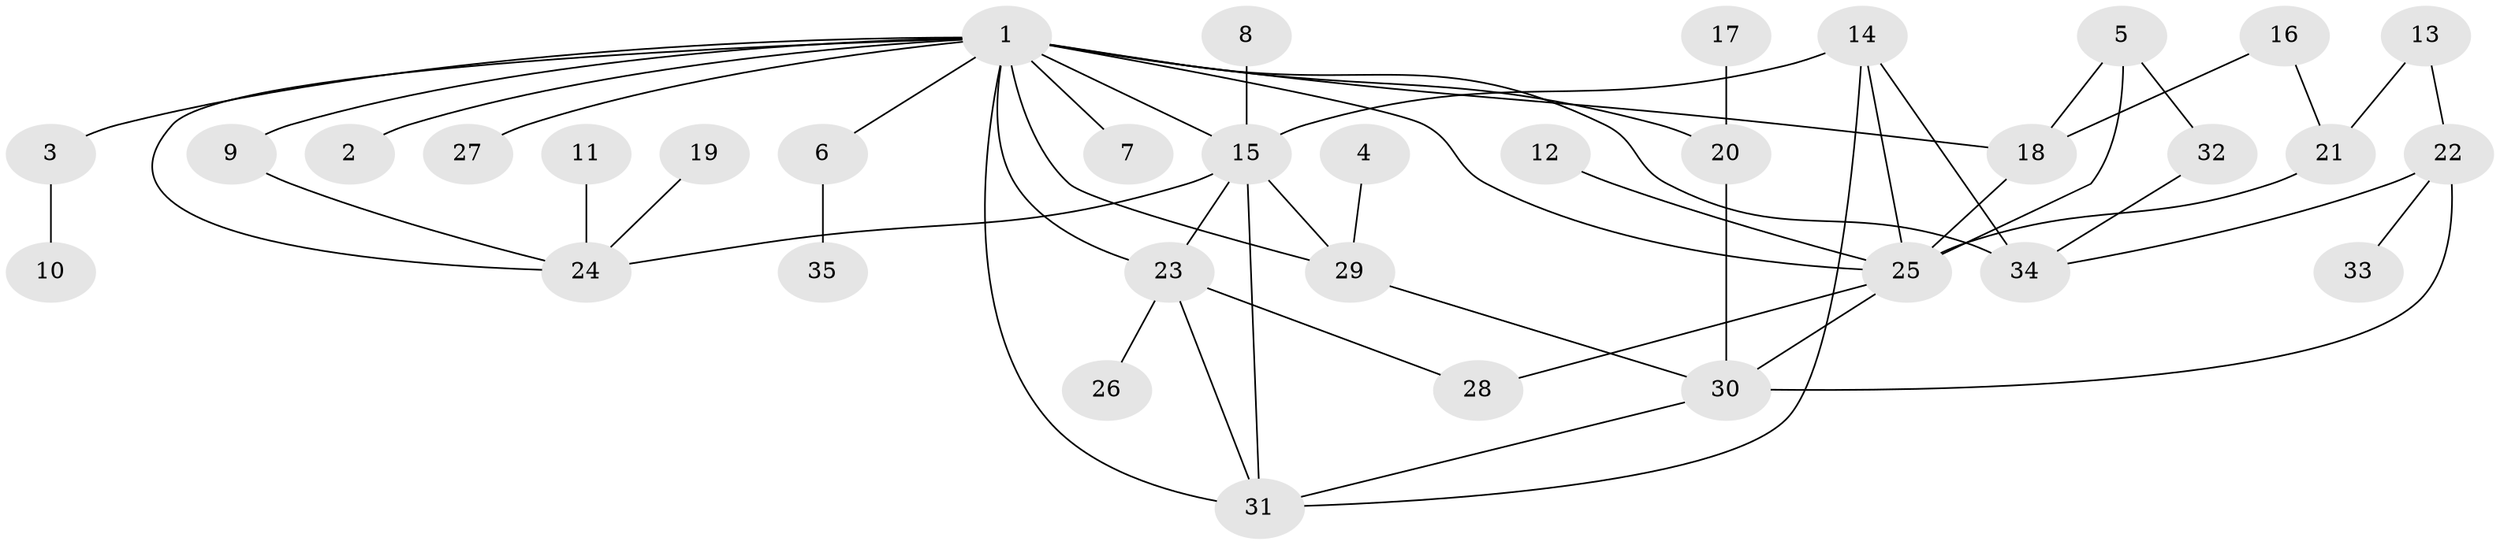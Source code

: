 // original degree distribution, {9: 0.028985507246376812, 3: 0.21739130434782608, 4: 0.14492753623188406, 2: 0.2608695652173913, 1: 0.2898550724637681, 7: 0.028985507246376812, 5: 0.014492753623188406, 6: 0.014492753623188406}
// Generated by graph-tools (version 1.1) at 2025/25/03/09/25 03:25:34]
// undirected, 35 vertices, 53 edges
graph export_dot {
graph [start="1"]
  node [color=gray90,style=filled];
  1;
  2;
  3;
  4;
  5;
  6;
  7;
  8;
  9;
  10;
  11;
  12;
  13;
  14;
  15;
  16;
  17;
  18;
  19;
  20;
  21;
  22;
  23;
  24;
  25;
  26;
  27;
  28;
  29;
  30;
  31;
  32;
  33;
  34;
  35;
  1 -- 2 [weight=1.0];
  1 -- 3 [weight=1.0];
  1 -- 6 [weight=2.0];
  1 -- 7 [weight=1.0];
  1 -- 9 [weight=1.0];
  1 -- 15 [weight=1.0];
  1 -- 18 [weight=2.0];
  1 -- 20 [weight=1.0];
  1 -- 23 [weight=1.0];
  1 -- 24 [weight=1.0];
  1 -- 25 [weight=1.0];
  1 -- 27 [weight=1.0];
  1 -- 29 [weight=1.0];
  1 -- 31 [weight=1.0];
  1 -- 34 [weight=2.0];
  3 -- 10 [weight=1.0];
  4 -- 29 [weight=1.0];
  5 -- 18 [weight=1.0];
  5 -- 25 [weight=1.0];
  5 -- 32 [weight=1.0];
  6 -- 35 [weight=1.0];
  8 -- 15 [weight=1.0];
  9 -- 24 [weight=1.0];
  11 -- 24 [weight=1.0];
  12 -- 25 [weight=1.0];
  13 -- 21 [weight=1.0];
  13 -- 22 [weight=1.0];
  14 -- 15 [weight=1.0];
  14 -- 25 [weight=1.0];
  14 -- 31 [weight=1.0];
  14 -- 34 [weight=1.0];
  15 -- 23 [weight=1.0];
  15 -- 24 [weight=1.0];
  15 -- 29 [weight=2.0];
  15 -- 31 [weight=1.0];
  16 -- 18 [weight=1.0];
  16 -- 21 [weight=1.0];
  17 -- 20 [weight=1.0];
  18 -- 25 [weight=1.0];
  19 -- 24 [weight=1.0];
  20 -- 30 [weight=1.0];
  21 -- 25 [weight=1.0];
  22 -- 30 [weight=2.0];
  22 -- 33 [weight=1.0];
  22 -- 34 [weight=1.0];
  23 -- 26 [weight=1.0];
  23 -- 28 [weight=1.0];
  23 -- 31 [weight=1.0];
  25 -- 28 [weight=1.0];
  25 -- 30 [weight=1.0];
  29 -- 30 [weight=1.0];
  30 -- 31 [weight=1.0];
  32 -- 34 [weight=1.0];
}
